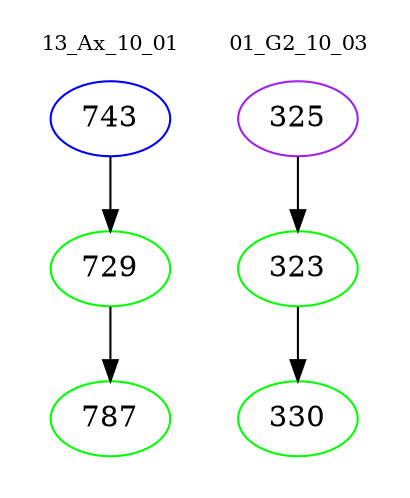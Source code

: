 digraph{
subgraph cluster_0 {
color = white
label = "13_Ax_10_01";
fontsize=10;
T0_743 [label="743", color="blue"]
T0_743 -> T0_729 [color="black"]
T0_729 [label="729", color="green"]
T0_729 -> T0_787 [color="black"]
T0_787 [label="787", color="green"]
}
subgraph cluster_1 {
color = white
label = "01_G2_10_03";
fontsize=10;
T1_325 [label="325", color="purple"]
T1_325 -> T1_323 [color="black"]
T1_323 [label="323", color="green"]
T1_323 -> T1_330 [color="black"]
T1_330 [label="330", color="green"]
}
}
